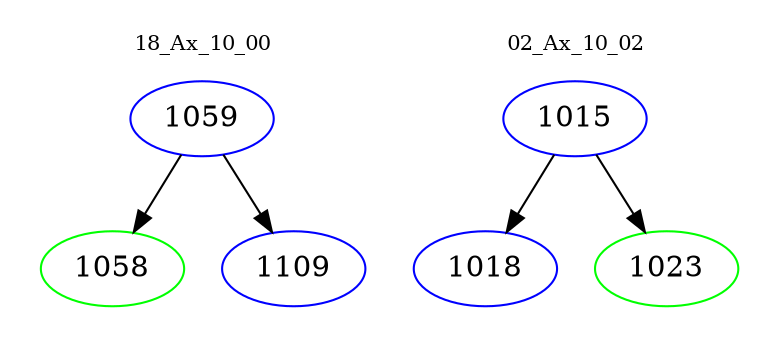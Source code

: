 digraph{
subgraph cluster_0 {
color = white
label = "18_Ax_10_00";
fontsize=10;
T0_1059 [label="1059", color="blue"]
T0_1059 -> T0_1058 [color="black"]
T0_1058 [label="1058", color="green"]
T0_1059 -> T0_1109 [color="black"]
T0_1109 [label="1109", color="blue"]
}
subgraph cluster_1 {
color = white
label = "02_Ax_10_02";
fontsize=10;
T1_1015 [label="1015", color="blue"]
T1_1015 -> T1_1018 [color="black"]
T1_1018 [label="1018", color="blue"]
T1_1015 -> T1_1023 [color="black"]
T1_1023 [label="1023", color="green"]
}
}
